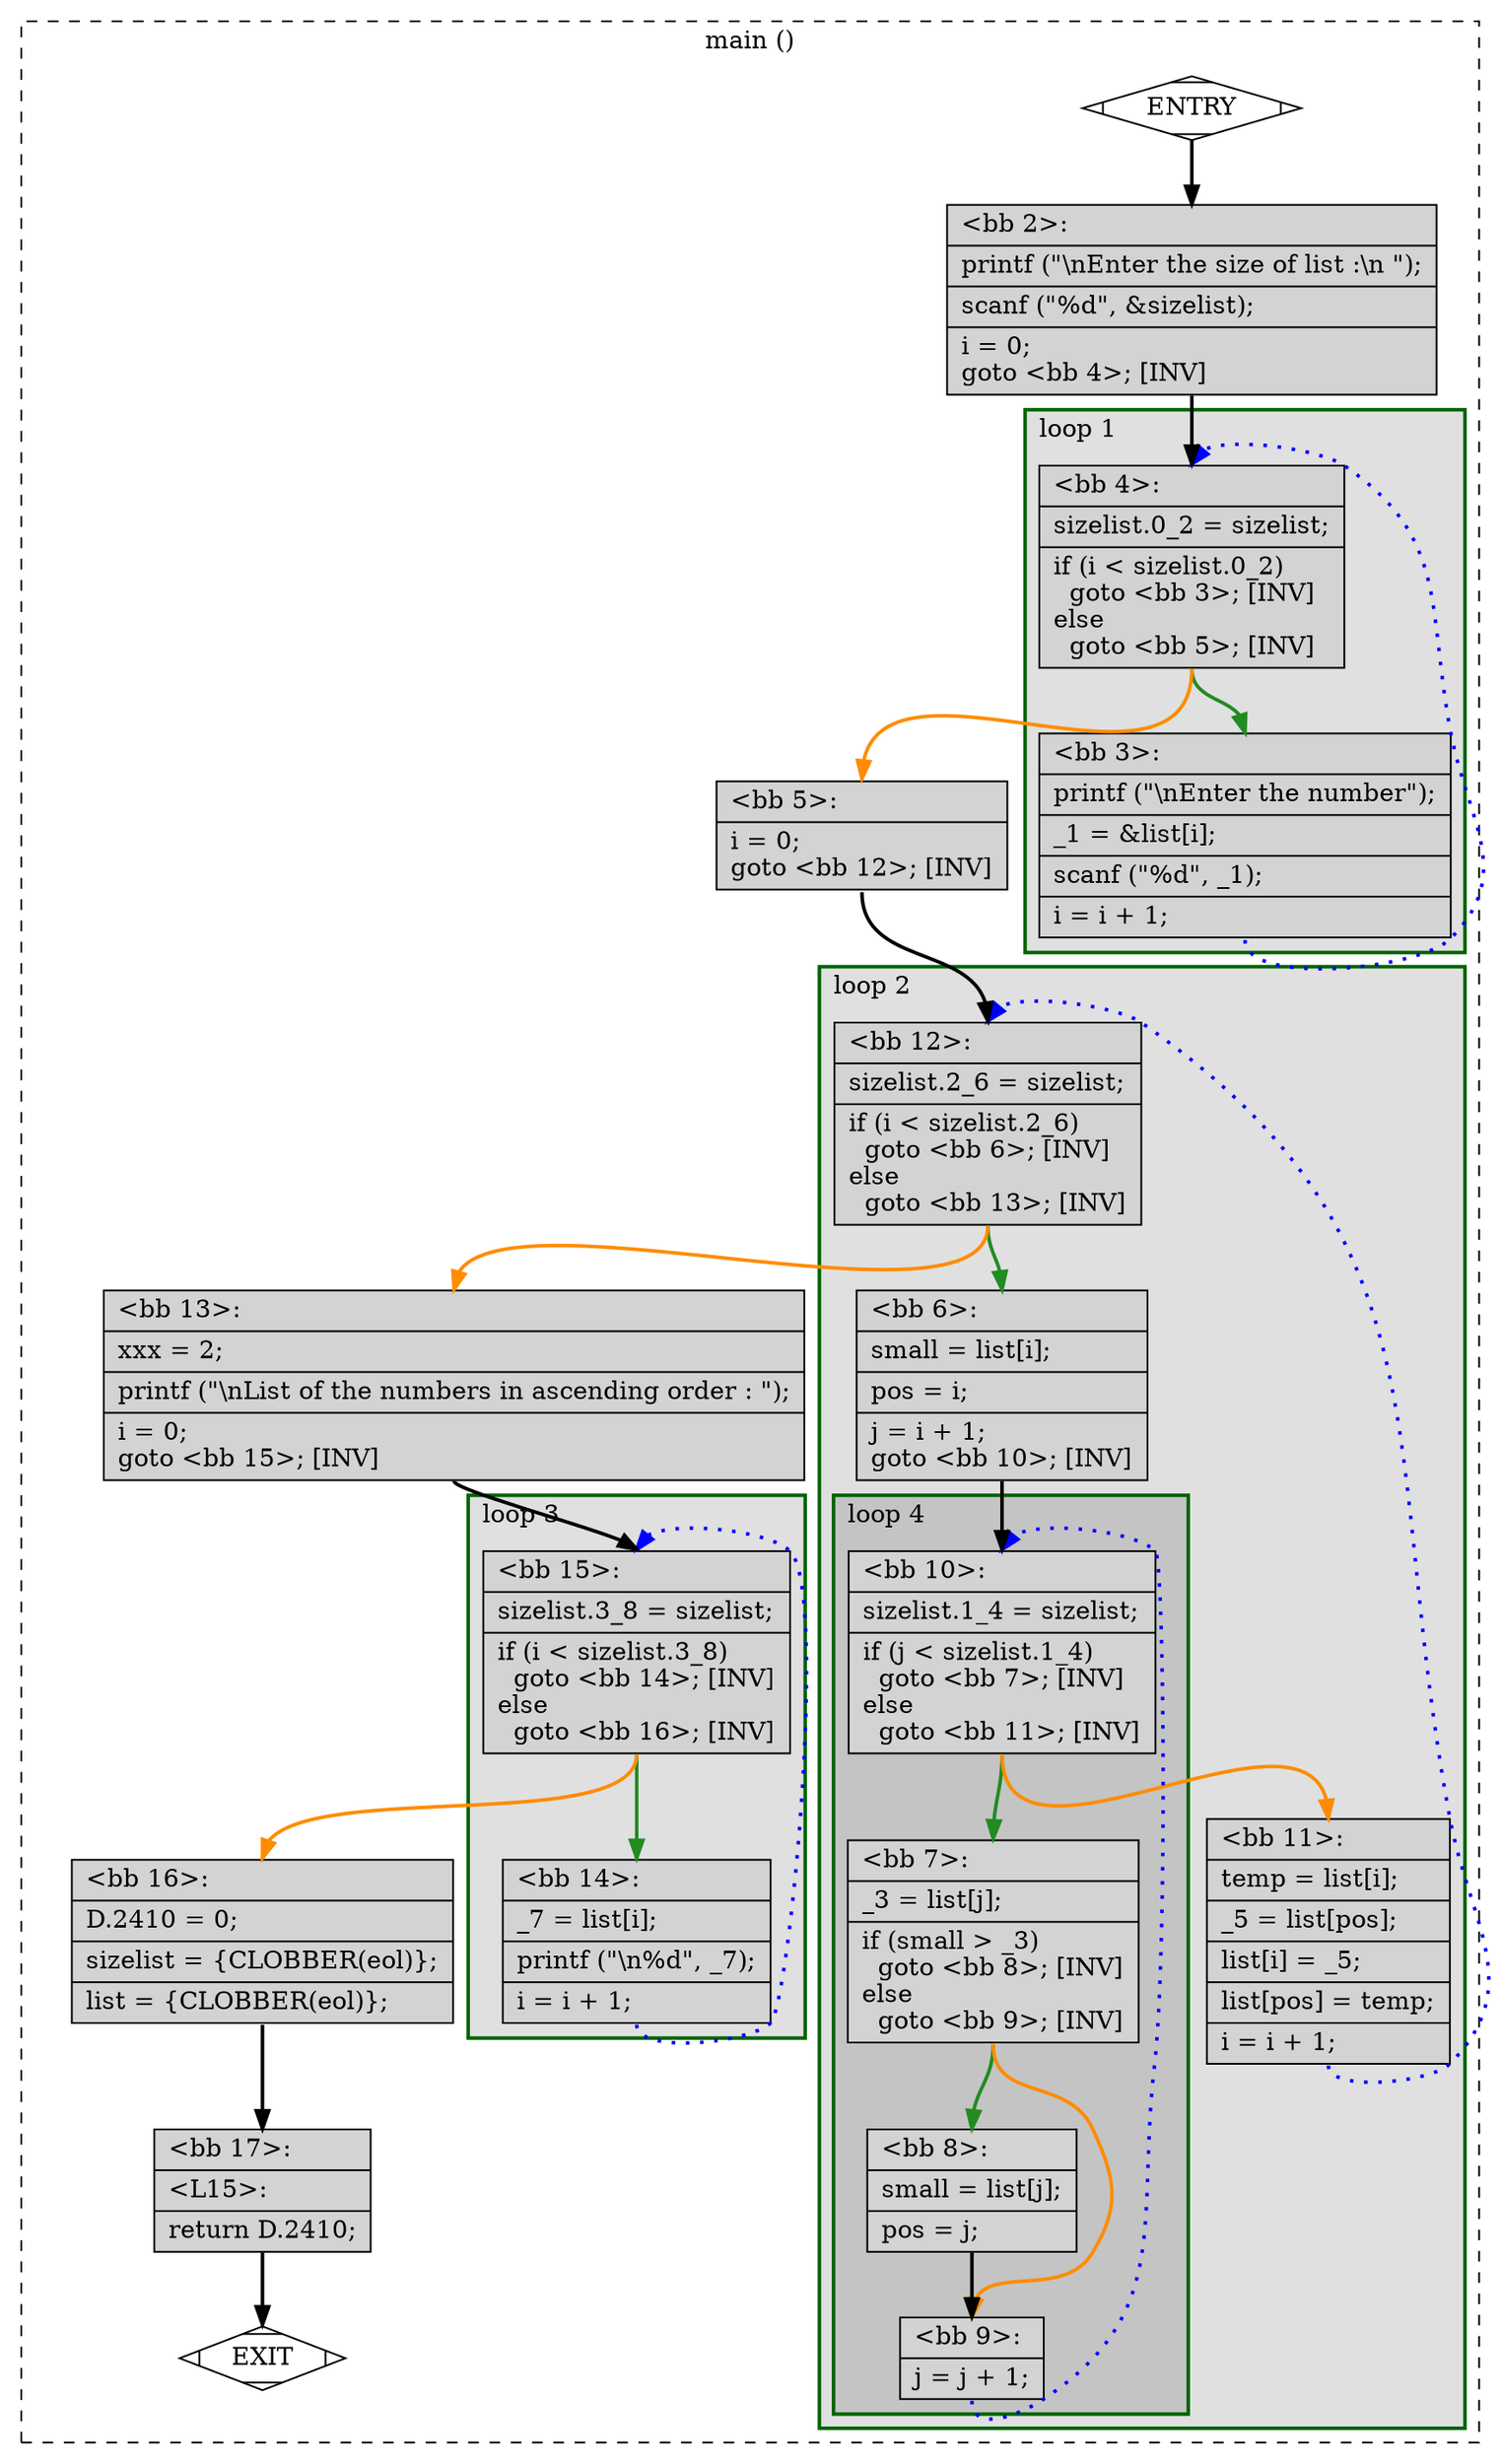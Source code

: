 digraph "a-2.c.015t.cfg" {
overlap=false;
subgraph "cluster_main" {
	style="dashed";
	color="black";
	label="main ()";
	subgraph cluster_0_3 {
	style="filled";
	color="darkgreen";
	fillcolor="grey88";
	label="loop 3";
	labeljust=l;
	penwidth=2;
	fn_0_basic_block_15 [shape=record,style=filled,fillcolor=lightgrey,label="{\<bb\ 15\>:\l\
|sizelist.3_8\ =\ sizelist;\l\
|if\ (i\ \<\ sizelist.3_8)\l\
\ \ goto\ \<bb\ 14\>;\ [INV]\l\
else\l\
\ \ goto\ \<bb\ 16\>;\ [INV]\l\
}"];

	fn_0_basic_block_14 [shape=record,style=filled,fillcolor=lightgrey,label="{\<bb\ 14\>:\l\
|_7\ =\ list[i];\l\
|printf\ (\"\\n%d\",\ _7);\l\
|i\ =\ i\ +\ 1;\l\
}"];

	}
	subgraph cluster_0_2 {
	style="filled";
	color="darkgreen";
	fillcolor="grey88";
	label="loop 2";
	labeljust=l;
	penwidth=2;
	subgraph cluster_0_4 {
	style="filled";
	color="darkgreen";
	fillcolor="grey77";
	label="loop 4";
	labeljust=l;
	penwidth=2;
	fn_0_basic_block_10 [shape=record,style=filled,fillcolor=lightgrey,label="{\<bb\ 10\>:\l\
|sizelist.1_4\ =\ sizelist;\l\
|if\ (j\ \<\ sizelist.1_4)\l\
\ \ goto\ \<bb\ 7\>;\ [INV]\l\
else\l\
\ \ goto\ \<bb\ 11\>;\ [INV]\l\
}"];

	fn_0_basic_block_7 [shape=record,style=filled,fillcolor=lightgrey,label="{\<bb\ 7\>:\l\
|_3\ =\ list[j];\l\
|if\ (small\ \>\ _3)\l\
\ \ goto\ \<bb\ 8\>;\ [INV]\l\
else\l\
\ \ goto\ \<bb\ 9\>;\ [INV]\l\
}"];

	fn_0_basic_block_8 [shape=record,style=filled,fillcolor=lightgrey,label="{\<bb\ 8\>:\l\
|small\ =\ list[j];\l\
|pos\ =\ j;\l\
}"];

	fn_0_basic_block_9 [shape=record,style=filled,fillcolor=lightgrey,label="{\<bb\ 9\>:\l\
|j\ =\ j\ +\ 1;\l\
}"];

	}
	fn_0_basic_block_12 [shape=record,style=filled,fillcolor=lightgrey,label="{\<bb\ 12\>:\l\
|sizelist.2_6\ =\ sizelist;\l\
|if\ (i\ \<\ sizelist.2_6)\l\
\ \ goto\ \<bb\ 6\>;\ [INV]\l\
else\l\
\ \ goto\ \<bb\ 13\>;\ [INV]\l\
}"];

	fn_0_basic_block_6 [shape=record,style=filled,fillcolor=lightgrey,label="{\<bb\ 6\>:\l\
|small\ =\ list[i];\l\
|pos\ =\ i;\l\
|j\ =\ i\ +\ 1;\l\
goto\ \<bb\ 10\>;\ [INV]\l\
}"];

	fn_0_basic_block_11 [shape=record,style=filled,fillcolor=lightgrey,label="{\<bb\ 11\>:\l\
|temp\ =\ list[i];\l\
|_5\ =\ list[pos];\l\
|list[i]\ =\ _5;\l\
|list[pos]\ =\ temp;\l\
|i\ =\ i\ +\ 1;\l\
}"];

	}
	subgraph cluster_0_1 {
	style="filled";
	color="darkgreen";
	fillcolor="grey88";
	label="loop 1";
	labeljust=l;
	penwidth=2;
	fn_0_basic_block_4 [shape=record,style=filled,fillcolor=lightgrey,label="{\<bb\ 4\>:\l\
|sizelist.0_2\ =\ sizelist;\l\
|if\ (i\ \<\ sizelist.0_2)\l\
\ \ goto\ \<bb\ 3\>;\ [INV]\l\
else\l\
\ \ goto\ \<bb\ 5\>;\ [INV]\l\
}"];

	fn_0_basic_block_3 [shape=record,style=filled,fillcolor=lightgrey,label="{\<bb\ 3\>:\l\
|printf\ (\"\\nEnter\ the\ number\");\l\
|_1\ =\ &list[i];\l\
|scanf\ (\"%d\",\ _1);\l\
|i\ =\ i\ +\ 1;\l\
}"];

	}
	fn_0_basic_block_0 [shape=Mdiamond,style=filled,fillcolor=white,label="ENTRY"];

	fn_0_basic_block_1 [shape=Mdiamond,style=filled,fillcolor=white,label="EXIT"];

	fn_0_basic_block_2 [shape=record,style=filled,fillcolor=lightgrey,label="{\<bb\ 2\>:\l\
|printf\ (\"\\nEnter\ the\ size\ of\ list\ :\\n\ \");\l\
|scanf\ (\"%d\",\ &sizelist);\l\
|i\ =\ 0;\l\
goto\ \<bb\ 4\>;\ [INV]\l\
}"];

	fn_0_basic_block_5 [shape=record,style=filled,fillcolor=lightgrey,label="{\<bb\ 5\>:\l\
|i\ =\ 0;\l\
goto\ \<bb\ 12\>;\ [INV]\l\
}"];

	fn_0_basic_block_13 [shape=record,style=filled,fillcolor=lightgrey,label="{\<bb\ 13\>:\l\
|xxx\ =\ 2;\l\
|printf\ (\"\\nList\ of\ the\ numbers\ in\ ascending\ order\ :\ \");\l\
|i\ =\ 0;\l\
goto\ \<bb\ 15\>;\ [INV]\l\
}"];

	fn_0_basic_block_16 [shape=record,style=filled,fillcolor=lightgrey,label="{\<bb\ 16\>:\l\
|D.2410\ =\ 0;\l\
|sizelist\ =\ \{CLOBBER(eol)\};\l\
|list\ =\ \{CLOBBER(eol)\};\l\
}"];

	fn_0_basic_block_17 [shape=record,style=filled,fillcolor=lightgrey,label="{\<bb\ 17\>:\l\
|\<L15\>:\l\
|return\ D.2410;\l\
}"];

	fn_0_basic_block_0:s -> fn_0_basic_block_2:n [style="solid,bold",color=black,weight=100,constraint=true];
	fn_0_basic_block_2:s -> fn_0_basic_block_4:n [style="solid,bold",color=black,weight=100,constraint=true];
	fn_0_basic_block_3:s -> fn_0_basic_block_4:n [style="dotted,bold",color=blue,weight=10,constraint=false];
	fn_0_basic_block_4:s -> fn_0_basic_block_3:n [style="solid,bold",color=forestgreen,weight=10,constraint=true];
	fn_0_basic_block_4:s -> fn_0_basic_block_5:n [style="solid,bold",color=darkorange,weight=10,constraint=true];
	fn_0_basic_block_5:s -> fn_0_basic_block_12:n [style="solid,bold",color=black,weight=100,constraint=true];
	fn_0_basic_block_6:s -> fn_0_basic_block_10:n [style="solid,bold",color=black,weight=100,constraint=true];
	fn_0_basic_block_7:s -> fn_0_basic_block_8:n [style="solid,bold",color=forestgreen,weight=10,constraint=true];
	fn_0_basic_block_7:s -> fn_0_basic_block_9:n [style="solid,bold",color=darkorange,weight=10,constraint=true];
	fn_0_basic_block_8:s -> fn_0_basic_block_9:n [style="solid,bold",color=black,weight=100,constraint=true];
	fn_0_basic_block_9:s -> fn_0_basic_block_10:n [style="dotted,bold",color=blue,weight=10,constraint=false];
	fn_0_basic_block_10:s -> fn_0_basic_block_7:n [style="solid,bold",color=forestgreen,weight=10,constraint=true];
	fn_0_basic_block_10:s -> fn_0_basic_block_11:n [style="solid,bold",color=darkorange,weight=10,constraint=true];
	fn_0_basic_block_11:s -> fn_0_basic_block_12:n [style="dotted,bold",color=blue,weight=10,constraint=false];
	fn_0_basic_block_12:s -> fn_0_basic_block_6:n [style="solid,bold",color=forestgreen,weight=10,constraint=true];
	fn_0_basic_block_12:s -> fn_0_basic_block_13:n [style="solid,bold",color=darkorange,weight=10,constraint=true];
	fn_0_basic_block_13:s -> fn_0_basic_block_15:n [style="solid,bold",color=black,weight=100,constraint=true];
	fn_0_basic_block_14:s -> fn_0_basic_block_15:n [style="dotted,bold",color=blue,weight=10,constraint=false];
	fn_0_basic_block_15:s -> fn_0_basic_block_14:n [style="solid,bold",color=forestgreen,weight=10,constraint=true];
	fn_0_basic_block_15:s -> fn_0_basic_block_16:n [style="solid,bold",color=darkorange,weight=10,constraint=true];
	fn_0_basic_block_16:s -> fn_0_basic_block_17:n [style="solid,bold",color=black,weight=100,constraint=true];
	fn_0_basic_block_17:s -> fn_0_basic_block_1:n [style="solid,bold",color=black,weight=10,constraint=true];
	fn_0_basic_block_0:s -> fn_0_basic_block_1:n [style="invis",constraint=true];
}
}
